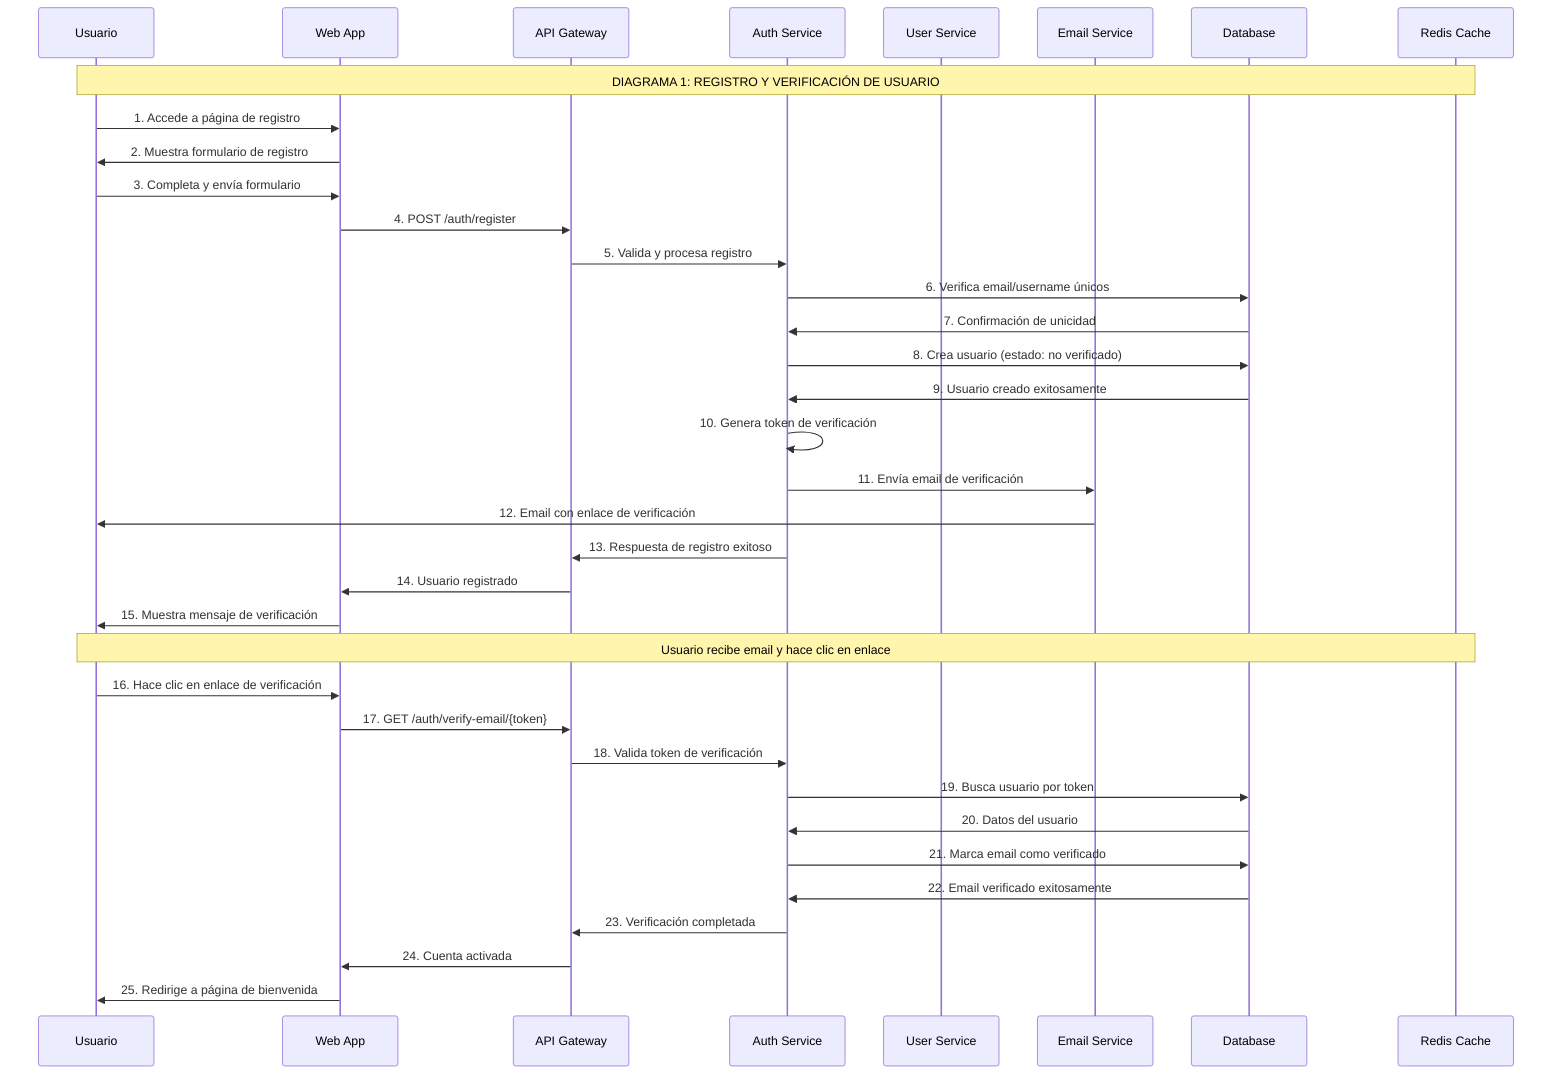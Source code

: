 sequenceDiagram
    %% ===================================================================
    %% DIAGRAMAS DE SECUENCIA - APLICACIÓN SOCIAL DE LECTORES
    %% ===================================================================
    %% Estos diagramas muestran la interacción entre componentes del sistema
    %% para los casos de uso más importantes, ilustrando el flujo temporal
    %% de mensajes y operaciones entre actores, servicios y bases de datos.
    %% 
    %% DIAGRAMAS INCLUIDOS:
    %% 1. Registro y Verificación de Usuario
    %% 2. Login y Autenticación JWT
    %% 3. Creación de Reseña de Libro
    %% 4. Creación y Unión a Club de Lectura
    %% 5. Sistema de Notificaciones
    %% ===================================================================

    participant U as Usuario
    participant WA as Web App
    participant AG as API Gateway
    participant AS as Auth Service
    participant US as User Service
    participant ES as Email Service
    participant DB as Database
    participant R as Redis Cache

    Note over U, R: DIAGRAMA 1: REGISTRO Y VERIFICACIÓN DE USUARIO

    %% Proceso de Registro
    U->>WA: 1. Accede a página de registro
    WA->>U: 2. Muestra formulario de registro
    U->>WA: 3. Completa y envía formulario
    WA->>AG: 4. POST /auth/register
    AG->>AS: 5. Valida y procesa registro
    AS->>DB: 6. Verifica email/username únicos
    DB->>AS: 7. Confirmación de unicidad
    AS->>DB: 8. Crea usuario (estado: no verificado)
    DB->>AS: 9. Usuario creado exitosamente
    AS->>AS: 10. Genera token de verificación
    AS->>ES: 11. Envía email de verificación
    ES->>U: 12. Email con enlace de verificación
    AS->>AG: 13. Respuesta de registro exitoso
    AG->>WA: 14. Usuario registrado
    WA->>U: 15. Muestra mensaje de verificación

    Note over U, R: Usuario recibe email y hace clic en enlace

    %% Proceso de Verificación
    U->>WA: 16. Hace clic en enlace de verificación
    WA->>AG: 17. GET /auth/verify-email/{token}
    AG->>AS: 18. Valida token de verificación
    AS->>DB: 19. Busca usuario por token
    DB->>AS: 20. Datos del usuario
    AS->>DB: 21. Marca email como verificado
    DB->>AS: 22. Email verificado exitosamente
    AS->>AG: 23. Verificación completada
    AG->>WA: 24. Cuenta activada
    WA->>U: 25. Redirige a página de bienvenida